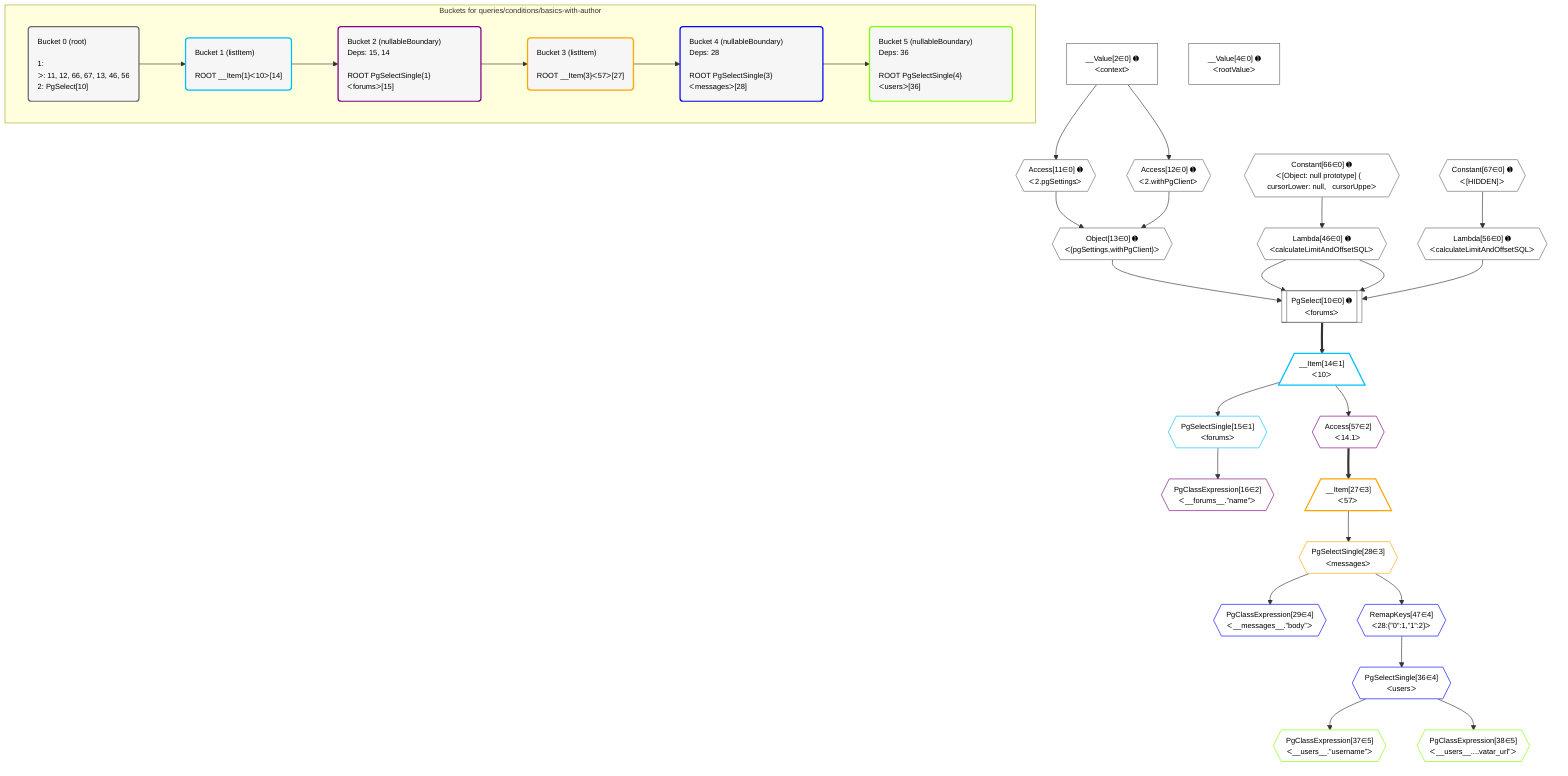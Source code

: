 %%{init: {'themeVariables': { 'fontSize': '12px'}}}%%
graph TD
    classDef path fill:#eee,stroke:#000,color:#000
    classDef plan fill:#fff,stroke-width:1px,color:#000
    classDef itemplan fill:#fff,stroke-width:2px,color:#000
    classDef unbatchedplan fill:#dff,stroke-width:1px,color:#000
    classDef sideeffectplan fill:#fcc,stroke-width:2px,color:#000
    classDef bucket fill:#f6f6f6,color:#000,stroke-width:2px,text-align:left


    %% plan dependencies
    PgSelect10[["PgSelect[10∈0] ➊<br />ᐸforumsᐳ"]]:::plan
    Object13{{"Object[13∈0] ➊<br />ᐸ{pgSettings,withPgClient}ᐳ"}}:::plan
    Lambda46{{"Lambda[46∈0] ➊<br />ᐸcalculateLimitAndOffsetSQLᐳ"}}:::plan
    Lambda56{{"Lambda[56∈0] ➊<br />ᐸcalculateLimitAndOffsetSQLᐳ"}}:::plan
    Object13 & Lambda46 & Lambda56 & Lambda46 --> PgSelect10
    Access11{{"Access[11∈0] ➊<br />ᐸ2.pgSettingsᐳ"}}:::plan
    Access12{{"Access[12∈0] ➊<br />ᐸ2.withPgClientᐳ"}}:::plan
    Access11 & Access12 --> Object13
    __Value2["__Value[2∈0] ➊<br />ᐸcontextᐳ"]:::plan
    __Value2 --> Access11
    __Value2 --> Access12
    Constant66{{"Constant[66∈0] ➊<br />ᐸ[Object: null prototype] {   cursorLower: null,   cursorUppeᐳ"}}:::plan
    Constant66 --> Lambda46
    Constant67{{"Constant[67∈0] ➊<br />ᐸ[HIDDEN]ᐳ"}}:::plan
    Constant67 --> Lambda56
    __Value4["__Value[4∈0] ➊<br />ᐸrootValueᐳ"]:::plan
    __Item14[/"__Item[14∈1]<br />ᐸ10ᐳ"\]:::itemplan
    PgSelect10 ==> __Item14
    PgSelectSingle15{{"PgSelectSingle[15∈1]<br />ᐸforumsᐳ"}}:::plan
    __Item14 --> PgSelectSingle15
    PgClassExpression16{{"PgClassExpression[16∈2]<br />ᐸ__forums__.”name”ᐳ"}}:::plan
    PgSelectSingle15 --> PgClassExpression16
    Access57{{"Access[57∈2]<br />ᐸ14.1ᐳ"}}:::plan
    __Item14 --> Access57
    __Item27[/"__Item[27∈3]<br />ᐸ57ᐳ"\]:::itemplan
    Access57 ==> __Item27
    PgSelectSingle28{{"PgSelectSingle[28∈3]<br />ᐸmessagesᐳ"}}:::plan
    __Item27 --> PgSelectSingle28
    PgClassExpression29{{"PgClassExpression[29∈4]<br />ᐸ__messages__.”body”ᐳ"}}:::plan
    PgSelectSingle28 --> PgClassExpression29
    PgSelectSingle36{{"PgSelectSingle[36∈4]<br />ᐸusersᐳ"}}:::plan
    RemapKeys47{{"RemapKeys[47∈4]<br />ᐸ28:{”0”:1,”1”:2}ᐳ"}}:::plan
    RemapKeys47 --> PgSelectSingle36
    PgSelectSingle28 --> RemapKeys47
    PgClassExpression37{{"PgClassExpression[37∈5]<br />ᐸ__users__.”username”ᐳ"}}:::plan
    PgSelectSingle36 --> PgClassExpression37
    PgClassExpression38{{"PgClassExpression[38∈5]<br />ᐸ__users__....vatar_url”ᐳ"}}:::plan
    PgSelectSingle36 --> PgClassExpression38

    %% define steps

    subgraph "Buckets for queries/conditions/basics-with-author"
    Bucket0("Bucket 0 (root)<br /><br />1: <br />ᐳ: 11, 12, 66, 67, 13, 46, 56<br />2: PgSelect[10]"):::bucket
    classDef bucket0 stroke:#696969
    class Bucket0,__Value2,__Value4,PgSelect10,Access11,Access12,Object13,Lambda46,Lambda56,Constant66,Constant67 bucket0
    Bucket1("Bucket 1 (listItem)<br /><br />ROOT __Item{1}ᐸ10ᐳ[14]"):::bucket
    classDef bucket1 stroke:#00bfff
    class Bucket1,__Item14,PgSelectSingle15 bucket1
    Bucket2("Bucket 2 (nullableBoundary)<br />Deps: 15, 14<br /><br />ROOT PgSelectSingle{1}ᐸforumsᐳ[15]"):::bucket
    classDef bucket2 stroke:#7f007f
    class Bucket2,PgClassExpression16,Access57 bucket2
    Bucket3("Bucket 3 (listItem)<br /><br />ROOT __Item{3}ᐸ57ᐳ[27]"):::bucket
    classDef bucket3 stroke:#ffa500
    class Bucket3,__Item27,PgSelectSingle28 bucket3
    Bucket4("Bucket 4 (nullableBoundary)<br />Deps: 28<br /><br />ROOT PgSelectSingle{3}ᐸmessagesᐳ[28]"):::bucket
    classDef bucket4 stroke:#0000ff
    class Bucket4,PgClassExpression29,PgSelectSingle36,RemapKeys47 bucket4
    Bucket5("Bucket 5 (nullableBoundary)<br />Deps: 36<br /><br />ROOT PgSelectSingle{4}ᐸusersᐳ[36]"):::bucket
    classDef bucket5 stroke:#7fff00
    class Bucket5,PgClassExpression37,PgClassExpression38 bucket5
    Bucket0 --> Bucket1
    Bucket1 --> Bucket2
    Bucket2 --> Bucket3
    Bucket3 --> Bucket4
    Bucket4 --> Bucket5
    end
